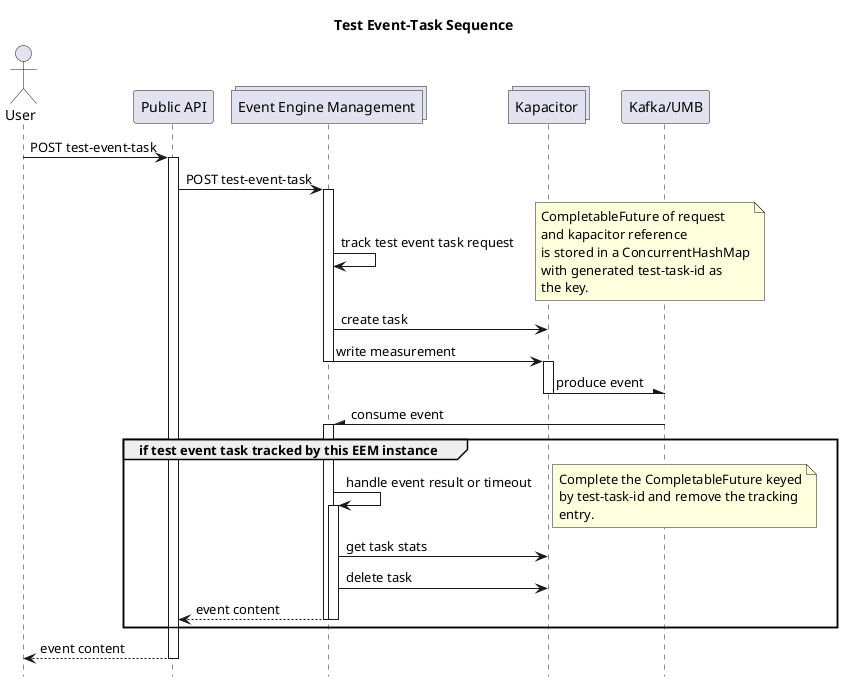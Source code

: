 @startuml
title Test Event-Task Sequence
hide footbox

actor User
participant "Public API" as PublicAPI
collections "Event Engine Management" as EEM
collections "Kapacitor" as Kap
participant "Kafka/UMB" as Kafka

User -> PublicAPI : POST test-event-task
activate PublicAPI

PublicAPI -> EEM : POST test-event-task
activate EEM

EEM -> EEM : track test event task request
note right
  CompletableFuture of request
  and kapacitor reference
  is stored in a ConcurrentHashMap
  with generated test-task-id as
  the key.
end note

EEM -> Kap : create task

EEM -> Kap : write measurement
deactivate EEM
activate Kap

Kap -\ Kafka : produce event
deactivate Kap

Kafka -\ EEM : consume event
activate EEM

group if test event task tracked by this EEM instance

  EEM -> EEM : handle event result or timeout
  activate EEM
  note right
  Complete the CompletableFuture keyed
  by test-task-id and remove the tracking
  entry.
  end note

  EEM -> Kap : get task stats
  EEM -> Kap : delete task

  EEM --> PublicAPI : event content
  deactivate EEM
  deactivate EEM

end

PublicAPI --> User : event content
deactivate PublicAPI

@enduml